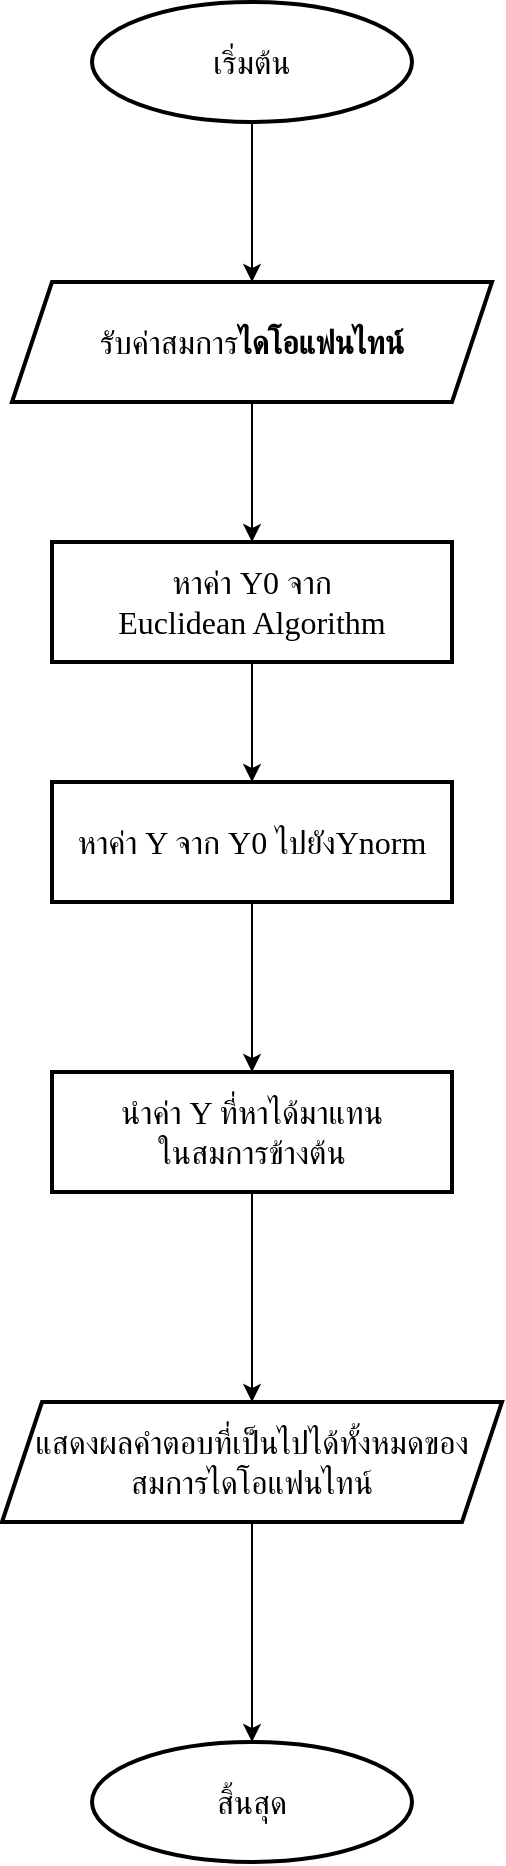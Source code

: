 <mxfile version="15.5.9" type="device"><diagram id="eQUWCRGsFiuoqhuKFjt8" name="Page-1"><mxGraphModel dx="1426" dy="826" grid="1" gridSize="10" guides="1" tooltips="1" connect="1" arrows="1" fold="1" page="1" pageScale="1" pageWidth="827" pageHeight="1169" math="0" shadow="0"><root><mxCell id="0"/><mxCell id="1" parent="0"/><mxCell id="sn3xco4Eg1xOqfexX_SY-4" value="" style="edgeStyle=orthogonalEdgeStyle;rounded=0;orthogonalLoop=1;jettySize=auto;html=1;fontSize=16;" edge="1" parent="1" source="sn3xco4Eg1xOqfexX_SY-2" target="sn3xco4Eg1xOqfexX_SY-3"><mxGeometry relative="1" as="geometry"/></mxCell><mxCell id="sn3xco4Eg1xOqfexX_SY-2" value="&lt;font style=&quot;font-size: 16px&quot; face=&quot;Mitr&quot; data-font-src=&quot;https://fonts.googleapis.com/css?family=Mitr&quot;&gt;เริ่มต้น&lt;/font&gt;" style="strokeWidth=2;html=1;shape=mxgraph.flowchart.start_1;whiteSpace=wrap;" vertex="1" parent="1"><mxGeometry x="350" y="50" width="160" height="60" as="geometry"/></mxCell><mxCell id="sn3xco4Eg1xOqfexX_SY-6" value="" style="edgeStyle=orthogonalEdgeStyle;rounded=0;orthogonalLoop=1;jettySize=auto;html=1;fontFamily=Mitr;fontSource=https%3A%2F%2Ffonts.googleapis.com%2Fcss%3Ffamily%3DMitr;fontSize=16;fontColor=#000000;" edge="1" parent="1" source="sn3xco4Eg1xOqfexX_SY-3" target="sn3xco4Eg1xOqfexX_SY-5"><mxGeometry relative="1" as="geometry"/></mxCell><mxCell id="sn3xco4Eg1xOqfexX_SY-3" value="&lt;font face=&quot;Mitr&quot; data-font-src=&quot;https://fonts.googleapis.com/css?family=Mitr&quot; style=&quot;font-size: 16px&quot;&gt;รับค่าสมการ&lt;span class=&quot;JsGRdQ&quot; style=&quot;font-weight: 700&quot;&gt;ไดโอแฟนไทน์&lt;/span&gt;&lt;/font&gt;" style="shape=parallelogram;perimeter=parallelogramPerimeter;whiteSpace=wrap;html=1;fixedSize=1;strokeWidth=2;" vertex="1" parent="1"><mxGeometry x="310" y="190" width="240" height="60" as="geometry"/></mxCell><mxCell id="sn3xco4Eg1xOqfexX_SY-8" value="" style="edgeStyle=orthogonalEdgeStyle;rounded=0;orthogonalLoop=1;jettySize=auto;html=1;fontFamily=Mitr;fontSource=https%3A%2F%2Ffonts.googleapis.com%2Fcss%3Ffamily%3DMitr;fontSize=16;fontColor=#000000;" edge="1" parent="1" source="sn3xco4Eg1xOqfexX_SY-5" target="sn3xco4Eg1xOqfexX_SY-7"><mxGeometry relative="1" as="geometry"/></mxCell><mxCell id="sn3xco4Eg1xOqfexX_SY-5" value="&lt;font style=&quot;font-size: 16px&quot; face=&quot;Mitr&quot; data-font-src=&quot;https://fonts.googleapis.com/css?family=Mitr&quot;&gt;หาค่า Y0 จาก &lt;br&gt;Euclidean Algorithm&lt;/font&gt;" style="whiteSpace=wrap;html=1;strokeWidth=2;" vertex="1" parent="1"><mxGeometry x="330" y="320" width="200" height="60" as="geometry"/></mxCell><mxCell id="sn3xco4Eg1xOqfexX_SY-10" value="" style="edgeStyle=orthogonalEdgeStyle;rounded=0;orthogonalLoop=1;jettySize=auto;html=1;fontFamily=Mitr;fontSource=https%3A%2F%2Ffonts.googleapis.com%2Fcss%3Ffamily%3DMitr;fontSize=16;fontColor=#000000;" edge="1" parent="1" source="sn3xco4Eg1xOqfexX_SY-7" target="sn3xco4Eg1xOqfexX_SY-9"><mxGeometry relative="1" as="geometry"/></mxCell><mxCell id="sn3xco4Eg1xOqfexX_SY-7" value="&lt;font style=&quot;font-size: 16px&quot; face=&quot;Mitr&quot; data-font-src=&quot;https://fonts.googleapis.com/css?family=Mitr&quot;&gt;หาค่า Y จาก Y0 ไปยังYnorm&lt;/font&gt;" style="whiteSpace=wrap;html=1;strokeWidth=2;" vertex="1" parent="1"><mxGeometry x="330" y="440" width="200" height="60" as="geometry"/></mxCell><mxCell id="sn3xco4Eg1xOqfexX_SY-14" value="" style="edgeStyle=orthogonalEdgeStyle;rounded=0;orthogonalLoop=1;jettySize=auto;html=1;fontFamily=Mitr;fontSource=https%3A%2F%2Ffonts.googleapis.com%2Fcss%3Ffamily%3DMitr;fontSize=16;fontColor=#000000;" edge="1" parent="1" source="sn3xco4Eg1xOqfexX_SY-9" target="sn3xco4Eg1xOqfexX_SY-13"><mxGeometry relative="1" as="geometry"/></mxCell><mxCell id="sn3xco4Eg1xOqfexX_SY-9" value="&lt;font style=&quot;font-size: 16px&quot; face=&quot;Mitr&quot; data-font-src=&quot;https://fonts.googleapis.com/css?family=Mitr&quot;&gt;นำค่า Y ที่หาได้มาแทน&lt;br&gt;ในสมการข้างต้น&lt;/font&gt;" style="whiteSpace=wrap;html=1;strokeWidth=2;" vertex="1" parent="1"><mxGeometry x="330" y="585" width="200" height="60" as="geometry"/></mxCell><mxCell id="sn3xco4Eg1xOqfexX_SY-20" style="edgeStyle=orthogonalEdgeStyle;rounded=0;orthogonalLoop=1;jettySize=auto;html=1;exitX=0.5;exitY=1;exitDx=0;exitDy=0;fontFamily=Mitr;fontSource=https%3A%2F%2Ffonts.googleapis.com%2Fcss%3Ffamily%3DMitr;fontSize=16;fontColor=#000000;" edge="1" parent="1" source="sn3xco4Eg1xOqfexX_SY-13" target="sn3xco4Eg1xOqfexX_SY-19"><mxGeometry relative="1" as="geometry"/></mxCell><mxCell id="sn3xco4Eg1xOqfexX_SY-13" value="&lt;font style=&quot;font-size: 16px&quot; face=&quot;Mitr&quot; data-font-src=&quot;https://fonts.googleapis.com/css?family=Mitr&quot;&gt;แสดงผลคำตอบที่เป็นไปได้ทั้งหมดของสมการไดโอแฟนไทน์&lt;/font&gt;" style="shape=parallelogram;perimeter=parallelogramPerimeter;whiteSpace=wrap;html=1;fixedSize=1;strokeWidth=2;perimeterSpacing=0;" vertex="1" parent="1"><mxGeometry x="305" y="750" width="250" height="60" as="geometry"/></mxCell><mxCell id="sn3xco4Eg1xOqfexX_SY-19" value="&lt;font style=&quot;font-size: 16px&quot; face=&quot;Mitr&quot; data-font-src=&quot;https://fonts.googleapis.com/css?family=Mitr&quot;&gt;สิ้นสุด&lt;/font&gt;" style="strokeWidth=2;html=1;shape=mxgraph.flowchart.start_1;whiteSpace=wrap;" vertex="1" parent="1"><mxGeometry x="350" y="920" width="160" height="60" as="geometry"/></mxCell></root></mxGraphModel></diagram></mxfile>